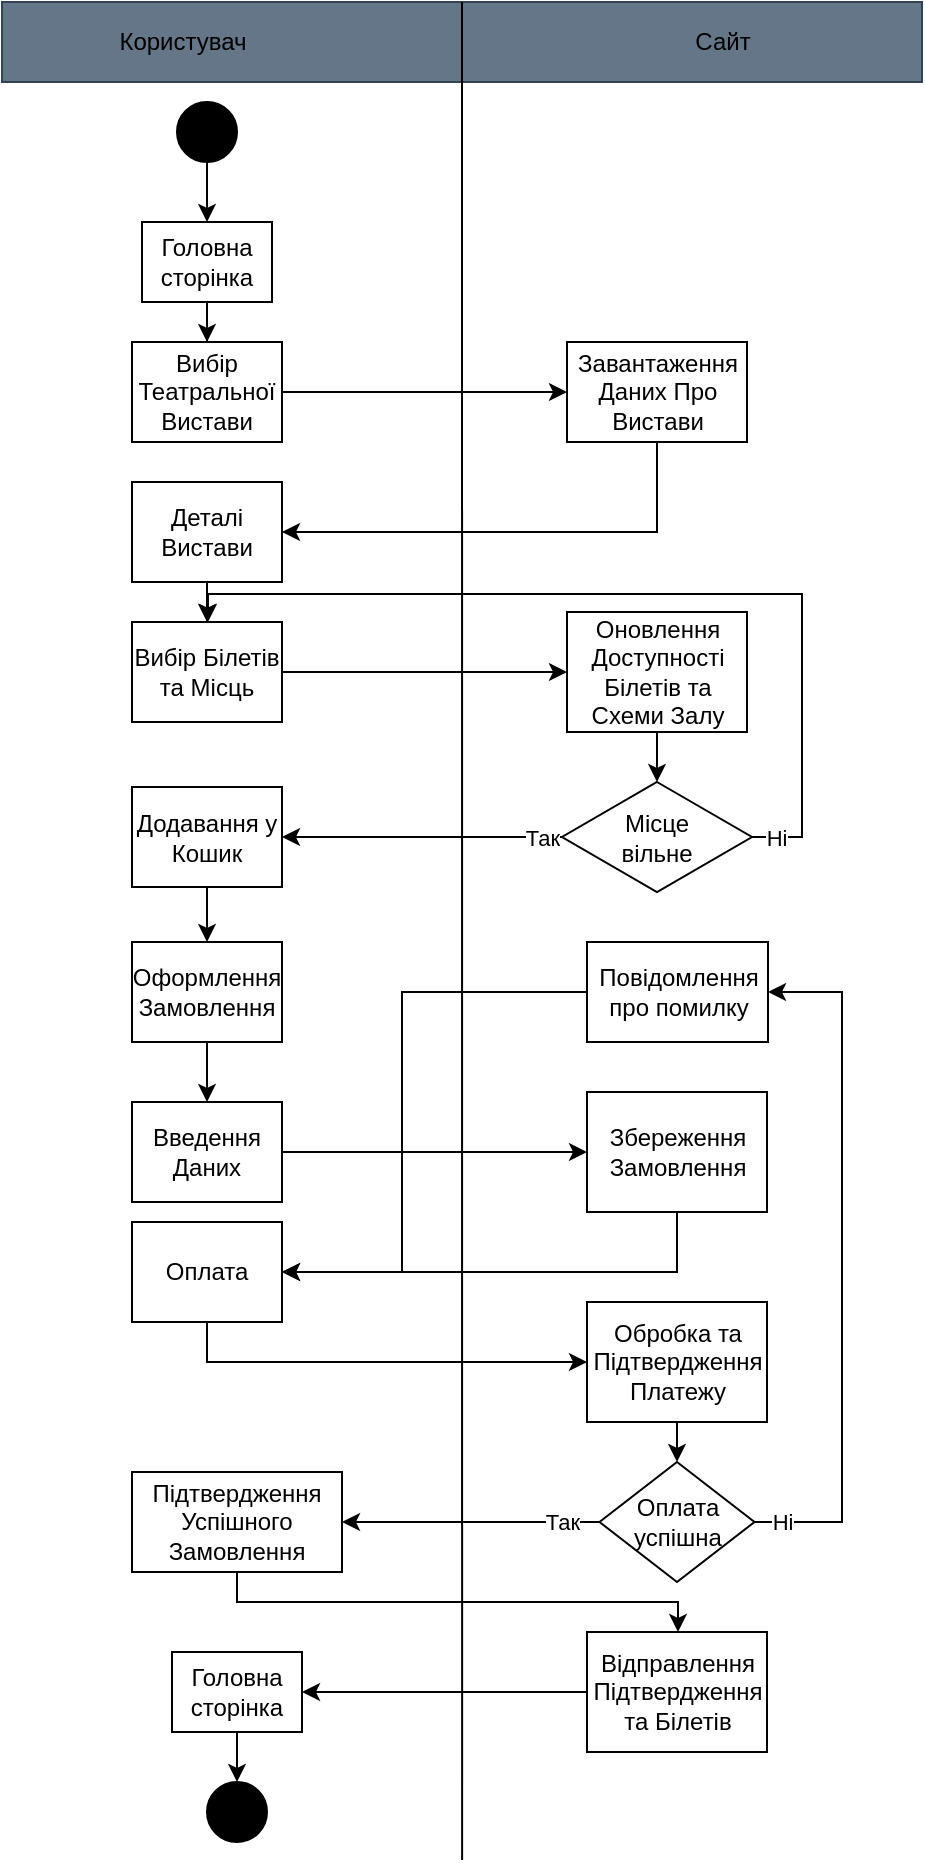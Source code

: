 <mxfile version="22.1.2" type="device">
  <diagram name="Страница — 1" id="ao4LVwl4Aft9t7SkGcJY">
    <mxGraphModel dx="1026" dy="572" grid="1" gridSize="10" guides="1" tooltips="1" connect="1" arrows="1" fold="1" page="1" pageScale="1" pageWidth="827" pageHeight="1169" math="0" shadow="0">
      <root>
        <mxCell id="0" />
        <mxCell id="1" parent="0" />
        <mxCell id="Qh3Sst1I_nVJsPaQgQWO-4" value="" style="group;fillColor=#0050ef;strokeColor=#001DBC;fontColor=#ffffff;" parent="1" vertex="1" connectable="0">
          <mxGeometry x="210" y="40" width="460" height="40" as="geometry" />
        </mxCell>
        <mxCell id="Qh3Sst1I_nVJsPaQgQWO-1" value="" style="rounded=0;whiteSpace=wrap;html=1;fillColor=#647687;fontColor=#ffffff;strokeColor=#314354;movable=1;resizable=1;rotatable=1;deletable=1;editable=1;locked=0;connectable=1;" parent="Qh3Sst1I_nVJsPaQgQWO-4" vertex="1">
          <mxGeometry width="460.0" height="40" as="geometry" />
        </mxCell>
        <mxCell id="Qh3Sst1I_nVJsPaQgQWO-2" value="Користувач" style="text;html=1;strokeColor=none;fillColor=none;align=center;verticalAlign=middle;whiteSpace=wrap;rounded=0;movable=1;resizable=1;rotatable=1;deletable=1;editable=1;locked=0;connectable=1;" parent="Qh3Sst1I_nVJsPaQgQWO-4" vertex="1">
          <mxGeometry x="71.555" y="5" width="37.297" height="30" as="geometry" />
        </mxCell>
        <mxCell id="Qh3Sst1I_nVJsPaQgQWO-3" value="Сайт" style="text;html=1;strokeColor=none;fillColor=none;align=center;verticalAlign=middle;whiteSpace=wrap;rounded=0;movable=1;resizable=1;rotatable=1;deletable=1;editable=1;locked=0;connectable=1;" parent="Qh3Sst1I_nVJsPaQgQWO-4" vertex="1">
          <mxGeometry x="341.892" y="5" width="37.297" height="30" as="geometry" />
        </mxCell>
        <mxCell id="Qh3Sst1I_nVJsPaQgQWO-6" value="" style="endArrow=none;html=1;rounded=0;entryX=0.581;entryY=0.05;entryDx=0;entryDy=0;entryPerimeter=0;" parent="1" edge="1">
          <mxGeometry width="50" height="50" relative="1" as="geometry">
            <mxPoint x="440.06" y="969" as="sourcePoint" />
            <mxPoint x="440.0" y="40" as="targetPoint" />
          </mxGeometry>
        </mxCell>
        <mxCell id="6E67Ulj1xf-0k0NIYnZT-3" value="" style="edgeStyle=orthogonalEdgeStyle;rounded=0;orthogonalLoop=1;jettySize=auto;html=1;" edge="1" parent="1" source="6E67Ulj1xf-0k0NIYnZT-1" target="6E67Ulj1xf-0k0NIYnZT-2">
          <mxGeometry relative="1" as="geometry" />
        </mxCell>
        <mxCell id="6E67Ulj1xf-0k0NIYnZT-1" value="" style="ellipse;whiteSpace=wrap;html=1;aspect=fixed;fillColor=#000000;" vertex="1" parent="1">
          <mxGeometry x="297.5" y="90" width="30" height="30" as="geometry" />
        </mxCell>
        <mxCell id="6E67Ulj1xf-0k0NIYnZT-24" style="edgeStyle=orthogonalEdgeStyle;rounded=0;orthogonalLoop=1;jettySize=auto;html=1;" edge="1" parent="1" source="6E67Ulj1xf-0k0NIYnZT-2" target="6E67Ulj1xf-0k0NIYnZT-9">
          <mxGeometry relative="1" as="geometry" />
        </mxCell>
        <mxCell id="6E67Ulj1xf-0k0NIYnZT-2" value="Головна сторінка" style="rounded=0;whiteSpace=wrap;html=1;" vertex="1" parent="1">
          <mxGeometry x="280" y="150" width="65" height="40" as="geometry" />
        </mxCell>
        <mxCell id="6E67Ulj1xf-0k0NIYnZT-25" style="edgeStyle=orthogonalEdgeStyle;rounded=0;orthogonalLoop=1;jettySize=auto;html=1;entryX=0;entryY=0.5;entryDx=0;entryDy=0;" edge="1" parent="1" source="6E67Ulj1xf-0k0NIYnZT-9" target="6E67Ulj1xf-0k0NIYnZT-19">
          <mxGeometry relative="1" as="geometry" />
        </mxCell>
        <mxCell id="6E67Ulj1xf-0k0NIYnZT-9" value="Вибір Театральної Вистави" style="rounded=0;whiteSpace=wrap;html=1;" vertex="1" parent="1">
          <mxGeometry x="275" y="210" width="75" height="50" as="geometry" />
        </mxCell>
        <mxCell id="6E67Ulj1xf-0k0NIYnZT-32" style="edgeStyle=orthogonalEdgeStyle;rounded=0;orthogonalLoop=1;jettySize=auto;html=1;" edge="1" parent="1" source="6E67Ulj1xf-0k0NIYnZT-10" target="6E67Ulj1xf-0k0NIYnZT-12">
          <mxGeometry relative="1" as="geometry" />
        </mxCell>
        <mxCell id="6E67Ulj1xf-0k0NIYnZT-10" value="Деталі Вистави" style="rounded=0;whiteSpace=wrap;html=1;" vertex="1" parent="1">
          <mxGeometry x="275" y="280" width="75" height="50" as="geometry" />
        </mxCell>
        <mxCell id="6E67Ulj1xf-0k0NIYnZT-33" style="edgeStyle=orthogonalEdgeStyle;rounded=0;orthogonalLoop=1;jettySize=auto;html=1;entryX=0;entryY=0.5;entryDx=0;entryDy=0;" edge="1" parent="1" source="6E67Ulj1xf-0k0NIYnZT-12" target="6E67Ulj1xf-0k0NIYnZT-20">
          <mxGeometry relative="1" as="geometry" />
        </mxCell>
        <mxCell id="6E67Ulj1xf-0k0NIYnZT-12" value="Вибір Білетів та Місць" style="rounded=0;whiteSpace=wrap;html=1;" vertex="1" parent="1">
          <mxGeometry x="275" y="350" width="75" height="50" as="geometry" />
        </mxCell>
        <mxCell id="6E67Ulj1xf-0k0NIYnZT-39" style="edgeStyle=orthogonalEdgeStyle;rounded=0;orthogonalLoop=1;jettySize=auto;html=1;" edge="1" parent="1" source="6E67Ulj1xf-0k0NIYnZT-13" target="6E67Ulj1xf-0k0NIYnZT-15">
          <mxGeometry relative="1" as="geometry" />
        </mxCell>
        <mxCell id="6E67Ulj1xf-0k0NIYnZT-13" value="Додавання у Кошик" style="rounded=0;whiteSpace=wrap;html=1;" vertex="1" parent="1">
          <mxGeometry x="275" y="432.5" width="75" height="50" as="geometry" />
        </mxCell>
        <mxCell id="6E67Ulj1xf-0k0NIYnZT-41" style="edgeStyle=orthogonalEdgeStyle;rounded=0;orthogonalLoop=1;jettySize=auto;html=1;" edge="1" parent="1" source="6E67Ulj1xf-0k0NIYnZT-15" target="6E67Ulj1xf-0k0NIYnZT-16">
          <mxGeometry relative="1" as="geometry" />
        </mxCell>
        <mxCell id="6E67Ulj1xf-0k0NIYnZT-15" value="Оформлення Замовлення" style="rounded=0;whiteSpace=wrap;html=1;" vertex="1" parent="1">
          <mxGeometry x="275" y="510" width="75" height="50" as="geometry" />
        </mxCell>
        <mxCell id="6E67Ulj1xf-0k0NIYnZT-42" style="edgeStyle=orthogonalEdgeStyle;rounded=0;orthogonalLoop=1;jettySize=auto;html=1;" edge="1" parent="1" source="6E67Ulj1xf-0k0NIYnZT-16" target="6E67Ulj1xf-0k0NIYnZT-21">
          <mxGeometry relative="1" as="geometry" />
        </mxCell>
        <mxCell id="6E67Ulj1xf-0k0NIYnZT-16" value="Введення Даних" style="rounded=0;whiteSpace=wrap;html=1;" vertex="1" parent="1">
          <mxGeometry x="275" y="590" width="75" height="50" as="geometry" />
        </mxCell>
        <mxCell id="6E67Ulj1xf-0k0NIYnZT-48" style="edgeStyle=orthogonalEdgeStyle;rounded=0;orthogonalLoop=1;jettySize=auto;html=1;exitX=0.5;exitY=1;exitDx=0;exitDy=0;entryX=0;entryY=0.5;entryDx=0;entryDy=0;" edge="1" parent="1" source="6E67Ulj1xf-0k0NIYnZT-17" target="6E67Ulj1xf-0k0NIYnZT-22">
          <mxGeometry relative="1" as="geometry">
            <mxPoint x="313" y="700" as="sourcePoint" />
            <Array as="points">
              <mxPoint x="313" y="720" />
            </Array>
          </mxGeometry>
        </mxCell>
        <mxCell id="6E67Ulj1xf-0k0NIYnZT-17" value="Оплата" style="rounded=0;whiteSpace=wrap;html=1;" vertex="1" parent="1">
          <mxGeometry x="275" y="650" width="75" height="50" as="geometry" />
        </mxCell>
        <mxCell id="6E67Ulj1xf-0k0NIYnZT-57" style="edgeStyle=orthogonalEdgeStyle;rounded=0;orthogonalLoop=1;jettySize=auto;html=1;" edge="1" parent="1" source="6E67Ulj1xf-0k0NIYnZT-18" target="6E67Ulj1xf-0k0NIYnZT-23">
          <mxGeometry relative="1" as="geometry">
            <Array as="points">
              <mxPoint x="328" y="840" />
              <mxPoint x="548" y="840" />
            </Array>
          </mxGeometry>
        </mxCell>
        <mxCell id="6E67Ulj1xf-0k0NIYnZT-18" value="Підтвердження Успішного Замовлення" style="rounded=0;whiteSpace=wrap;html=1;" vertex="1" parent="1">
          <mxGeometry x="275" y="775" width="105" height="50" as="geometry" />
        </mxCell>
        <mxCell id="6E67Ulj1xf-0k0NIYnZT-31" style="edgeStyle=orthogonalEdgeStyle;rounded=0;orthogonalLoop=1;jettySize=auto;html=1;" edge="1" parent="1" source="6E67Ulj1xf-0k0NIYnZT-19" target="6E67Ulj1xf-0k0NIYnZT-10">
          <mxGeometry relative="1" as="geometry">
            <Array as="points">
              <mxPoint x="538" y="305" />
            </Array>
          </mxGeometry>
        </mxCell>
        <mxCell id="6E67Ulj1xf-0k0NIYnZT-19" value="Завантаження Даних Про Вистави" style="rounded=0;whiteSpace=wrap;html=1;" vertex="1" parent="1">
          <mxGeometry x="492.5" y="210" width="90" height="50" as="geometry" />
        </mxCell>
        <mxCell id="6E67Ulj1xf-0k0NIYnZT-35" value="" style="edgeStyle=orthogonalEdgeStyle;rounded=0;orthogonalLoop=1;jettySize=auto;html=1;" edge="1" parent="1" source="6E67Ulj1xf-0k0NIYnZT-20" target="6E67Ulj1xf-0k0NIYnZT-34">
          <mxGeometry relative="1" as="geometry" />
        </mxCell>
        <mxCell id="6E67Ulj1xf-0k0NIYnZT-20" value="Оновлення Доступності Білетів та Схеми Залу" style="rounded=0;whiteSpace=wrap;html=1;" vertex="1" parent="1">
          <mxGeometry x="492.5" y="345" width="90" height="60" as="geometry" />
        </mxCell>
        <mxCell id="6E67Ulj1xf-0k0NIYnZT-47" style="edgeStyle=orthogonalEdgeStyle;rounded=0;orthogonalLoop=1;jettySize=auto;html=1;entryX=1;entryY=0.5;entryDx=0;entryDy=0;" edge="1" parent="1" source="6E67Ulj1xf-0k0NIYnZT-21" target="6E67Ulj1xf-0k0NIYnZT-17">
          <mxGeometry relative="1" as="geometry">
            <Array as="points">
              <mxPoint x="548" y="675" />
            </Array>
          </mxGeometry>
        </mxCell>
        <mxCell id="6E67Ulj1xf-0k0NIYnZT-21" value="Збереження Замовлення" style="rounded=0;whiteSpace=wrap;html=1;" vertex="1" parent="1">
          <mxGeometry x="502.5" y="585" width="90" height="60" as="geometry" />
        </mxCell>
        <mxCell id="6E67Ulj1xf-0k0NIYnZT-50" value="" style="edgeStyle=orthogonalEdgeStyle;rounded=0;orthogonalLoop=1;jettySize=auto;html=1;" edge="1" parent="1" source="6E67Ulj1xf-0k0NIYnZT-22" target="6E67Ulj1xf-0k0NIYnZT-49">
          <mxGeometry relative="1" as="geometry" />
        </mxCell>
        <mxCell id="6E67Ulj1xf-0k0NIYnZT-22" value="Обробка та Підтвердження Платежу" style="rounded=0;whiteSpace=wrap;html=1;" vertex="1" parent="1">
          <mxGeometry x="502.5" y="690" width="90" height="60" as="geometry" />
        </mxCell>
        <mxCell id="6E67Ulj1xf-0k0NIYnZT-60" style="edgeStyle=orthogonalEdgeStyle;rounded=0;orthogonalLoop=1;jettySize=auto;html=1;" edge="1" parent="1" source="6E67Ulj1xf-0k0NIYnZT-23" target="6E67Ulj1xf-0k0NIYnZT-59">
          <mxGeometry relative="1" as="geometry" />
        </mxCell>
        <mxCell id="6E67Ulj1xf-0k0NIYnZT-23" value="Відправлення Підтвердження та Білетів" style="rounded=0;whiteSpace=wrap;html=1;" vertex="1" parent="1">
          <mxGeometry x="502.5" y="855" width="90" height="60" as="geometry" />
        </mxCell>
        <mxCell id="6E67Ulj1xf-0k0NIYnZT-29" value="" style="ellipse;whiteSpace=wrap;html=1;aspect=fixed;fillColor=#000000;" vertex="1" parent="1">
          <mxGeometry x="312.5" y="930" width="30" height="30" as="geometry" />
        </mxCell>
        <mxCell id="6E67Ulj1xf-0k0NIYnZT-36" value="Ні" style="edgeStyle=orthogonalEdgeStyle;rounded=0;orthogonalLoop=1;jettySize=auto;html=1;" edge="1" parent="1" source="6E67Ulj1xf-0k0NIYnZT-34" target="6E67Ulj1xf-0k0NIYnZT-12">
          <mxGeometry x="-0.952" relative="1" as="geometry">
            <Array as="points">
              <mxPoint x="610" y="458" />
              <mxPoint x="610" y="336" />
              <mxPoint x="313" y="336" />
            </Array>
            <mxPoint x="1" as="offset" />
          </mxGeometry>
        </mxCell>
        <mxCell id="6E67Ulj1xf-0k0NIYnZT-37" value="Так" style="edgeStyle=orthogonalEdgeStyle;rounded=0;orthogonalLoop=1;jettySize=auto;html=1;" edge="1" parent="1" source="6E67Ulj1xf-0k0NIYnZT-34" target="6E67Ulj1xf-0k0NIYnZT-13">
          <mxGeometry x="-0.851" relative="1" as="geometry">
            <mxPoint as="offset" />
          </mxGeometry>
        </mxCell>
        <mxCell id="6E67Ulj1xf-0k0NIYnZT-34" value="Місце&lt;br&gt;вільне" style="rhombus;whiteSpace=wrap;html=1;rounded=0;" vertex="1" parent="1">
          <mxGeometry x="490" y="430" width="95" height="55" as="geometry" />
        </mxCell>
        <mxCell id="6E67Ulj1xf-0k0NIYnZT-52" value="Ні" style="edgeStyle=orthogonalEdgeStyle;rounded=0;orthogonalLoop=1;jettySize=auto;html=1;entryX=1;entryY=0.5;entryDx=0;entryDy=0;" edge="1" parent="1" source="6E67Ulj1xf-0k0NIYnZT-49" target="6E67Ulj1xf-0k0NIYnZT-51">
          <mxGeometry x="-0.923" relative="1" as="geometry">
            <Array as="points">
              <mxPoint x="630" y="800" />
              <mxPoint x="630" y="535" />
            </Array>
            <mxPoint as="offset" />
          </mxGeometry>
        </mxCell>
        <mxCell id="6E67Ulj1xf-0k0NIYnZT-55" value="Так" style="edgeStyle=orthogonalEdgeStyle;rounded=0;orthogonalLoop=1;jettySize=auto;html=1;" edge="1" parent="1" source="6E67Ulj1xf-0k0NIYnZT-49" target="6E67Ulj1xf-0k0NIYnZT-18">
          <mxGeometry x="-0.709" relative="1" as="geometry">
            <mxPoint x="400" y="800" as="targetPoint" />
            <Array as="points" />
            <mxPoint as="offset" />
          </mxGeometry>
        </mxCell>
        <mxCell id="6E67Ulj1xf-0k0NIYnZT-49" value="Оплата успішна" style="rhombus;whiteSpace=wrap;html=1;rounded=0;" vertex="1" parent="1">
          <mxGeometry x="508.75" y="770" width="77.5" height="60" as="geometry" />
        </mxCell>
        <mxCell id="6E67Ulj1xf-0k0NIYnZT-54" style="edgeStyle=orthogonalEdgeStyle;rounded=0;orthogonalLoop=1;jettySize=auto;html=1;" edge="1" parent="1" source="6E67Ulj1xf-0k0NIYnZT-51" target="6E67Ulj1xf-0k0NIYnZT-17">
          <mxGeometry relative="1" as="geometry">
            <Array as="points">
              <mxPoint x="410" y="535" />
              <mxPoint x="410" y="675" />
            </Array>
          </mxGeometry>
        </mxCell>
        <mxCell id="6E67Ulj1xf-0k0NIYnZT-51" value="Повідомлення про помилку" style="whiteSpace=wrap;html=1;rounded=0;" vertex="1" parent="1">
          <mxGeometry x="502.5" y="510" width="90.5" height="50" as="geometry" />
        </mxCell>
        <mxCell id="6E67Ulj1xf-0k0NIYnZT-61" style="edgeStyle=orthogonalEdgeStyle;rounded=0;orthogonalLoop=1;jettySize=auto;html=1;" edge="1" parent="1" source="6E67Ulj1xf-0k0NIYnZT-59" target="6E67Ulj1xf-0k0NIYnZT-29">
          <mxGeometry relative="1" as="geometry" />
        </mxCell>
        <mxCell id="6E67Ulj1xf-0k0NIYnZT-59" value="Головна сторінка" style="rounded=0;whiteSpace=wrap;html=1;" vertex="1" parent="1">
          <mxGeometry x="295" y="865" width="65" height="40" as="geometry" />
        </mxCell>
      </root>
    </mxGraphModel>
  </diagram>
</mxfile>
